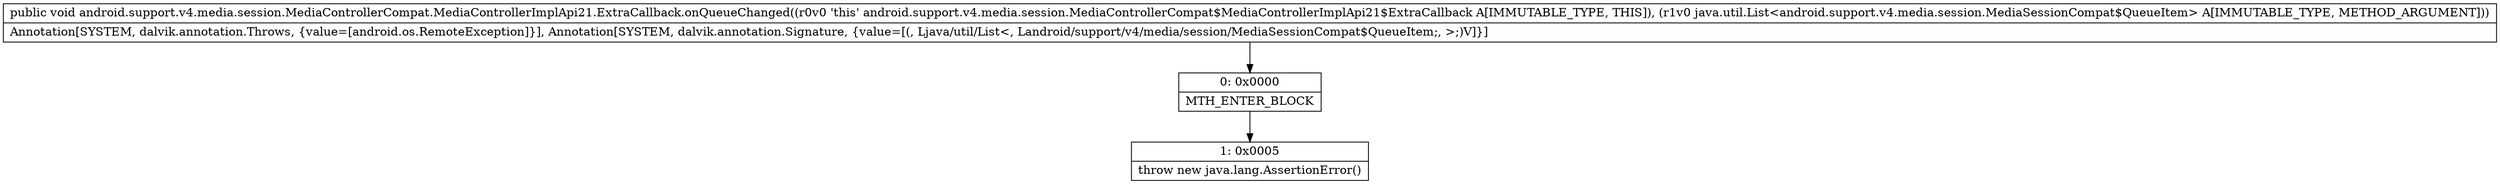 digraph "CFG forandroid.support.v4.media.session.MediaControllerCompat.MediaControllerImplApi21.ExtraCallback.onQueueChanged(Ljava\/util\/List;)V" {
Node_0 [shape=record,label="{0\:\ 0x0000|MTH_ENTER_BLOCK\l}"];
Node_1 [shape=record,label="{1\:\ 0x0005|throw new java.lang.AssertionError()\l}"];
MethodNode[shape=record,label="{public void android.support.v4.media.session.MediaControllerCompat.MediaControllerImplApi21.ExtraCallback.onQueueChanged((r0v0 'this' android.support.v4.media.session.MediaControllerCompat$MediaControllerImplApi21$ExtraCallback A[IMMUTABLE_TYPE, THIS]), (r1v0 java.util.List\<android.support.v4.media.session.MediaSessionCompat$QueueItem\> A[IMMUTABLE_TYPE, METHOD_ARGUMENT]))  | Annotation[SYSTEM, dalvik.annotation.Throws, \{value=[android.os.RemoteException]\}], Annotation[SYSTEM, dalvik.annotation.Signature, \{value=[(, Ljava\/util\/List\<, Landroid\/support\/v4\/media\/session\/MediaSessionCompat$QueueItem;, \>;)V]\}]\l}"];
MethodNode -> Node_0;
Node_0 -> Node_1;
}

